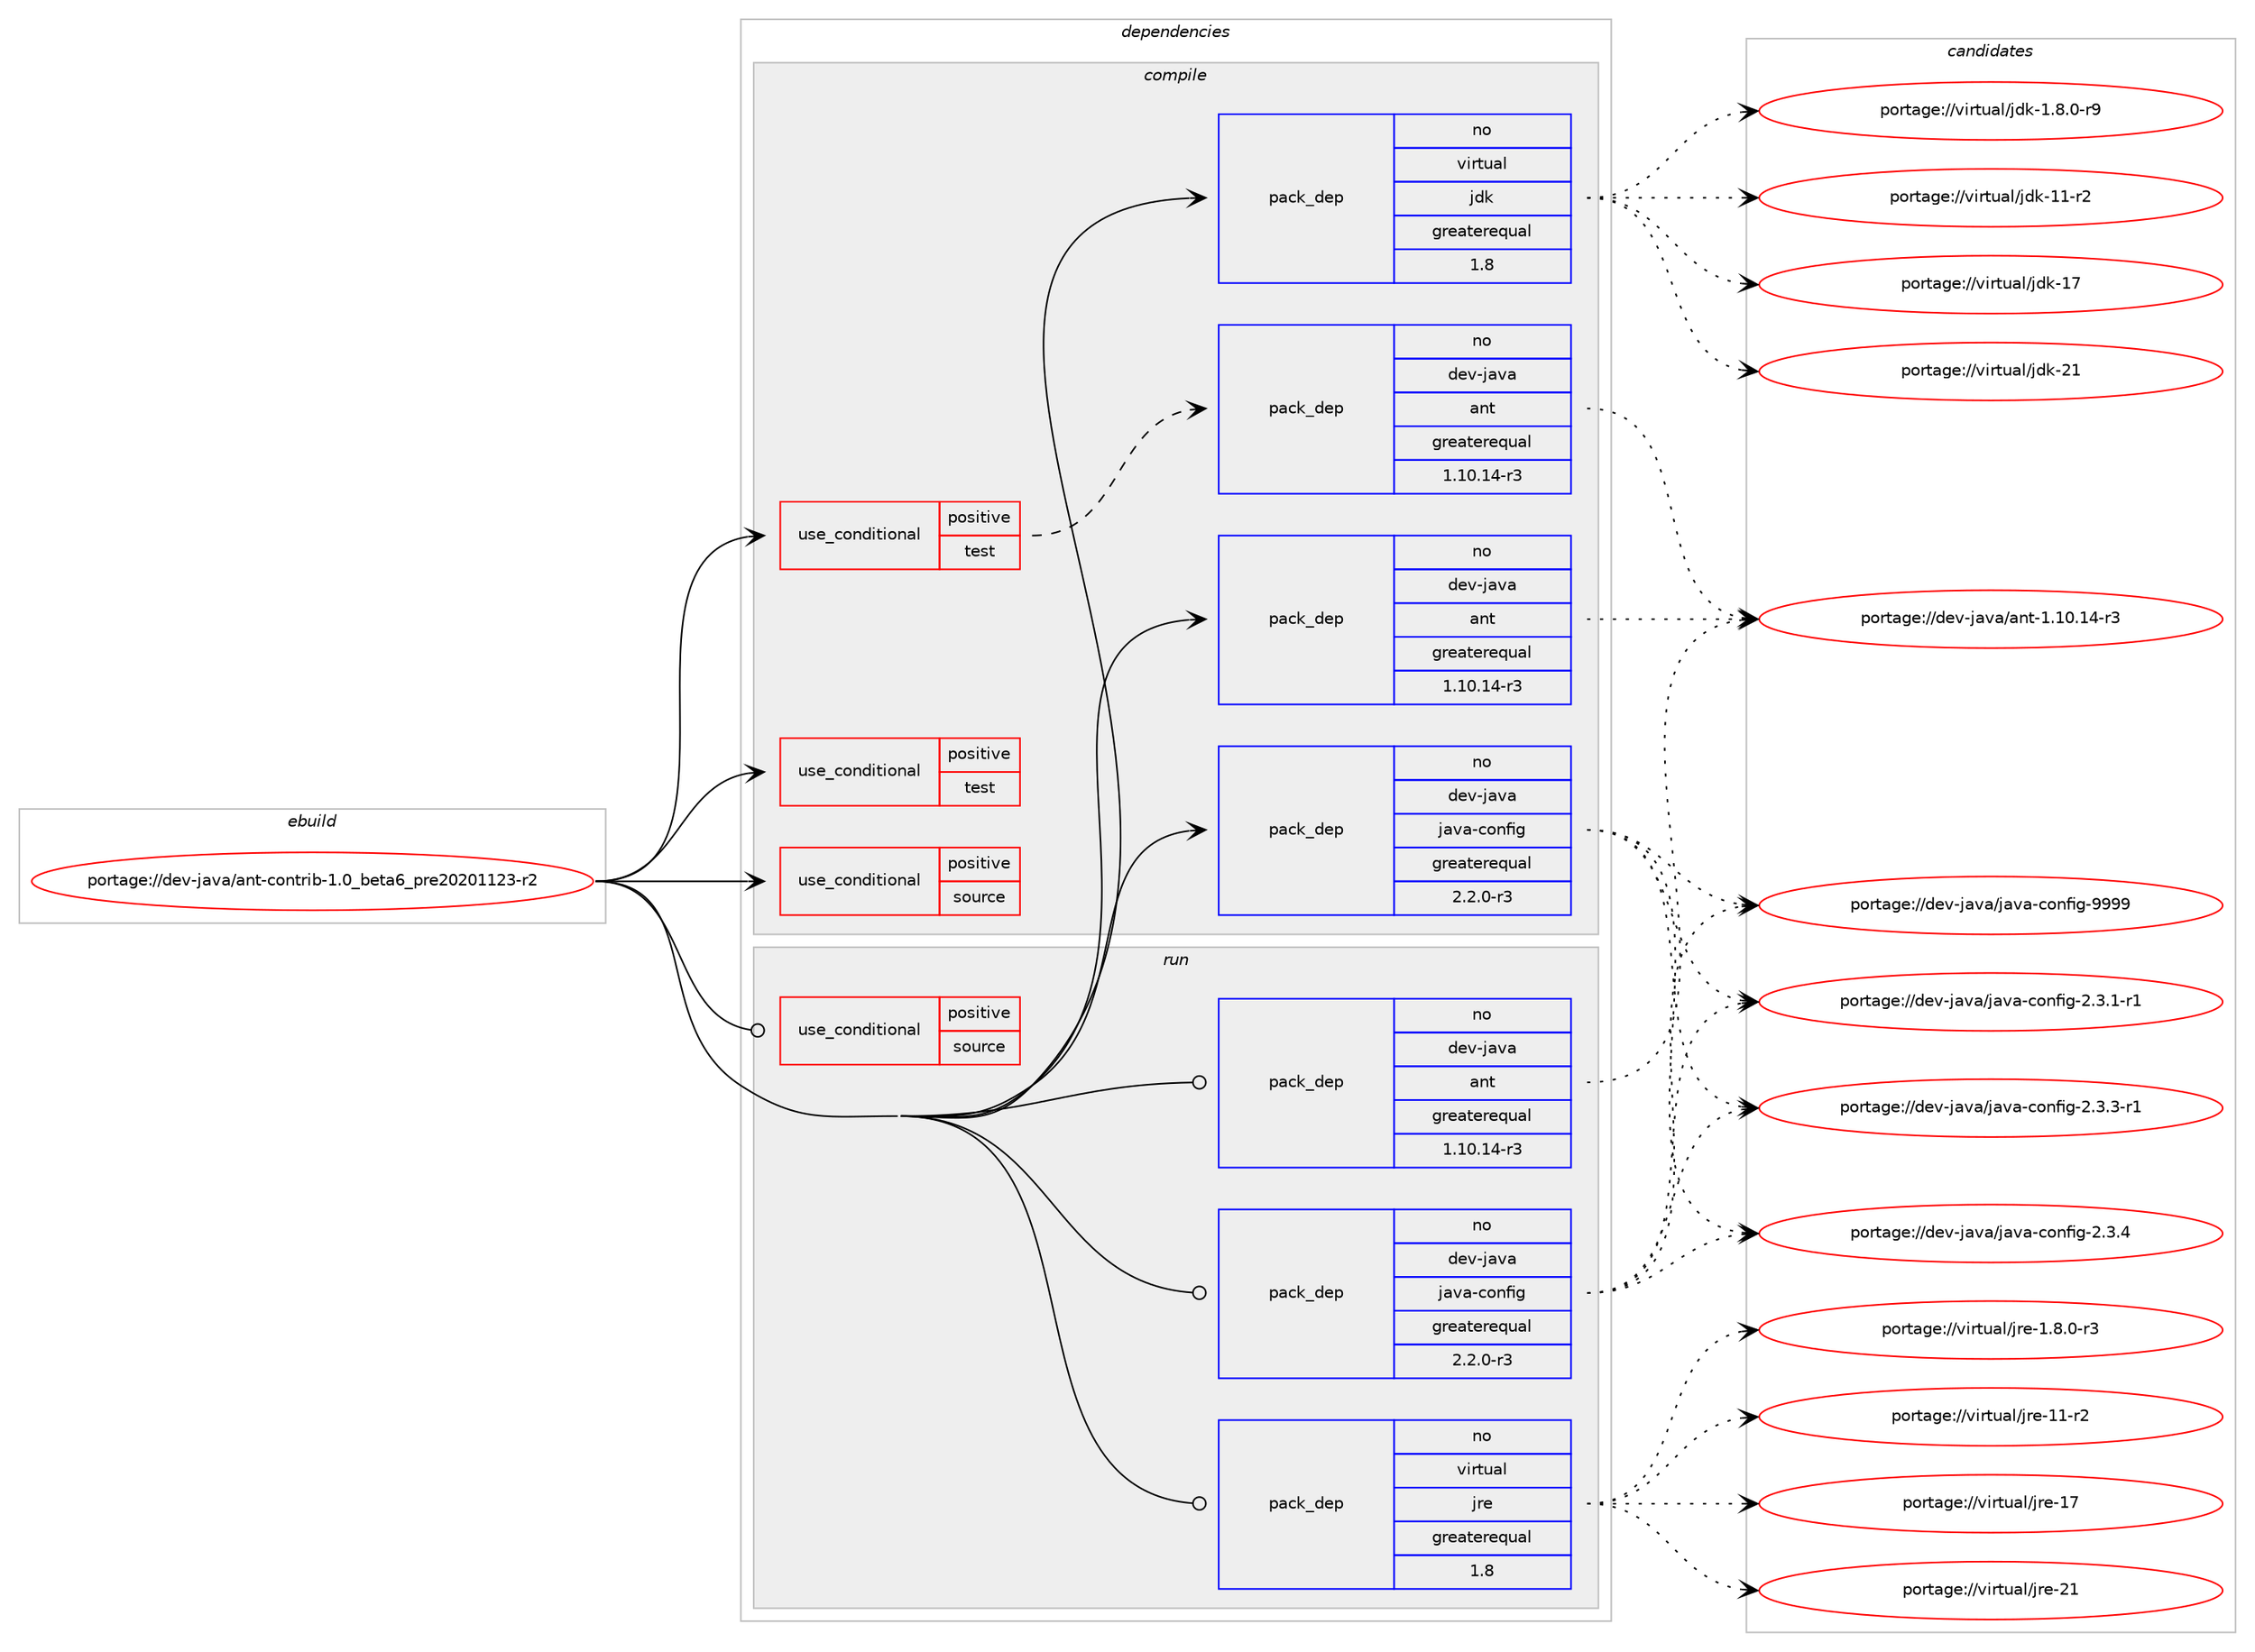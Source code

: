 digraph prolog {

# *************
# Graph options
# *************

newrank=true;
concentrate=true;
compound=true;
graph [rankdir=LR,fontname=Helvetica,fontsize=10,ranksep=1.5];#, ranksep=2.5, nodesep=0.2];
edge  [arrowhead=vee];
node  [fontname=Helvetica,fontsize=10];

# **********
# The ebuild
# **********

subgraph cluster_leftcol {
color=gray;
rank=same;
label=<<i>ebuild</i>>;
id [label="portage://dev-java/ant-contrib-1.0_beta6_pre20201123-r2", color=red, width=4, href="../dev-java/ant-contrib-1.0_beta6_pre20201123-r2.svg"];
}

# ****************
# The dependencies
# ****************

subgraph cluster_midcol {
color=gray;
label=<<i>dependencies</i>>;
subgraph cluster_compile {
fillcolor="#eeeeee";
style=filled;
label=<<i>compile</i>>;
subgraph cond20823 {
dependency46762 [label=<<TABLE BORDER="0" CELLBORDER="1" CELLSPACING="0" CELLPADDING="4"><TR><TD ROWSPAN="3" CELLPADDING="10">use_conditional</TD></TR><TR><TD>positive</TD></TR><TR><TD>source</TD></TR></TABLE>>, shape=none, color=red];
# *** BEGIN UNKNOWN DEPENDENCY TYPE (TODO) ***
# dependency46762 -> package_dependency(portage://dev-java/ant-contrib-1.0_beta6_pre20201123-r2,install,no,app-arch,zip,none,[,,],[],[])
# *** END UNKNOWN DEPENDENCY TYPE (TODO) ***

}
id:e -> dependency46762:w [weight=20,style="solid",arrowhead="vee"];
subgraph cond20824 {
dependency46763 [label=<<TABLE BORDER="0" CELLBORDER="1" CELLSPACING="0" CELLPADDING="4"><TR><TD ROWSPAN="3" CELLPADDING="10">use_conditional</TD></TR><TR><TD>positive</TD></TR><TR><TD>test</TD></TR></TABLE>>, shape=none, color=red];
subgraph pack24915 {
dependency46764 [label=<<TABLE BORDER="0" CELLBORDER="1" CELLSPACING="0" CELLPADDING="4" WIDTH="220"><TR><TD ROWSPAN="6" CELLPADDING="30">pack_dep</TD></TR><TR><TD WIDTH="110">no</TD></TR><TR><TD>dev-java</TD></TR><TR><TD>ant</TD></TR><TR><TD>greaterequal</TD></TR><TR><TD>1.10.14-r3</TD></TR></TABLE>>, shape=none, color=blue];
}
dependency46763:e -> dependency46764:w [weight=20,style="dashed",arrowhead="vee"];
}
id:e -> dependency46763:w [weight=20,style="solid",arrowhead="vee"];
subgraph cond20825 {
dependency46765 [label=<<TABLE BORDER="0" CELLBORDER="1" CELLSPACING="0" CELLPADDING="4"><TR><TD ROWSPAN="3" CELLPADDING="10">use_conditional</TD></TR><TR><TD>positive</TD></TR><TR><TD>test</TD></TR></TABLE>>, shape=none, color=red];
# *** BEGIN UNKNOWN DEPENDENCY TYPE (TODO) ***
# dependency46765 -> package_dependency(portage://dev-java/ant-contrib-1.0_beta6_pre20201123-r2,install,no,dev-java,junit,none,[,,],[slot(4)],[])
# *** END UNKNOWN DEPENDENCY TYPE (TODO) ***

}
id:e -> dependency46765:w [weight=20,style="solid",arrowhead="vee"];
subgraph pack24916 {
dependency46766 [label=<<TABLE BORDER="0" CELLBORDER="1" CELLSPACING="0" CELLPADDING="4" WIDTH="220"><TR><TD ROWSPAN="6" CELLPADDING="30">pack_dep</TD></TR><TR><TD WIDTH="110">no</TD></TR><TR><TD>dev-java</TD></TR><TR><TD>ant</TD></TR><TR><TD>greaterequal</TD></TR><TR><TD>1.10.14-r3</TD></TR></TABLE>>, shape=none, color=blue];
}
id:e -> dependency46766:w [weight=20,style="solid",arrowhead="vee"];
# *** BEGIN UNKNOWN DEPENDENCY TYPE (TODO) ***
# id -> package_dependency(portage://dev-java/ant-contrib-1.0_beta6_pre20201123-r2,install,no,dev-java,ant-ivy,none,[,,],[slot(2)],[])
# *** END UNKNOWN DEPENDENCY TYPE (TODO) ***

# *** BEGIN UNKNOWN DEPENDENCY TYPE (TODO) ***
# id -> package_dependency(portage://dev-java/ant-contrib-1.0_beta6_pre20201123-r2,install,no,dev-java,bcel,none,[,,],[slot(0)],[])
# *** END UNKNOWN DEPENDENCY TYPE (TODO) ***

# *** BEGIN UNKNOWN DEPENDENCY TYPE (TODO) ***
# id -> package_dependency(portage://dev-java/ant-contrib-1.0_beta6_pre20201123-r2,install,no,dev-java,commons-httpclient,none,[,,],[slot(3)],[])
# *** END UNKNOWN DEPENDENCY TYPE (TODO) ***

subgraph pack24917 {
dependency46767 [label=<<TABLE BORDER="0" CELLBORDER="1" CELLSPACING="0" CELLPADDING="4" WIDTH="220"><TR><TD ROWSPAN="6" CELLPADDING="30">pack_dep</TD></TR><TR><TD WIDTH="110">no</TD></TR><TR><TD>dev-java</TD></TR><TR><TD>java-config</TD></TR><TR><TD>greaterequal</TD></TR><TR><TD>2.2.0-r3</TD></TR></TABLE>>, shape=none, color=blue];
}
id:e -> dependency46767:w [weight=20,style="solid",arrowhead="vee"];
# *** BEGIN UNKNOWN DEPENDENCY TYPE (TODO) ***
# id -> package_dependency(portage://dev-java/ant-contrib-1.0_beta6_pre20201123-r2,install,no,dev-java,xerces,none,[,,],[slot(2)],[])
# *** END UNKNOWN DEPENDENCY TYPE (TODO) ***

subgraph pack24918 {
dependency46768 [label=<<TABLE BORDER="0" CELLBORDER="1" CELLSPACING="0" CELLPADDING="4" WIDTH="220"><TR><TD ROWSPAN="6" CELLPADDING="30">pack_dep</TD></TR><TR><TD WIDTH="110">no</TD></TR><TR><TD>virtual</TD></TR><TR><TD>jdk</TD></TR><TR><TD>greaterequal</TD></TR><TR><TD>1.8</TD></TR></TABLE>>, shape=none, color=blue];
}
id:e -> dependency46768:w [weight=20,style="solid",arrowhead="vee"];
}
subgraph cluster_compileandrun {
fillcolor="#eeeeee";
style=filled;
label=<<i>compile and run</i>>;
}
subgraph cluster_run {
fillcolor="#eeeeee";
style=filled;
label=<<i>run</i>>;
subgraph cond20826 {
dependency46769 [label=<<TABLE BORDER="0" CELLBORDER="1" CELLSPACING="0" CELLPADDING="4"><TR><TD ROWSPAN="3" CELLPADDING="10">use_conditional</TD></TR><TR><TD>positive</TD></TR><TR><TD>source</TD></TR></TABLE>>, shape=none, color=red];
# *** BEGIN UNKNOWN DEPENDENCY TYPE (TODO) ***
# dependency46769 -> package_dependency(portage://dev-java/ant-contrib-1.0_beta6_pre20201123-r2,run,no,app-arch,zip,none,[,,],[],[])
# *** END UNKNOWN DEPENDENCY TYPE (TODO) ***

}
id:e -> dependency46769:w [weight=20,style="solid",arrowhead="odot"];
subgraph pack24919 {
dependency46770 [label=<<TABLE BORDER="0" CELLBORDER="1" CELLSPACING="0" CELLPADDING="4" WIDTH="220"><TR><TD ROWSPAN="6" CELLPADDING="30">pack_dep</TD></TR><TR><TD WIDTH="110">no</TD></TR><TR><TD>dev-java</TD></TR><TR><TD>ant</TD></TR><TR><TD>greaterequal</TD></TR><TR><TD>1.10.14-r3</TD></TR></TABLE>>, shape=none, color=blue];
}
id:e -> dependency46770:w [weight=20,style="solid",arrowhead="odot"];
# *** BEGIN UNKNOWN DEPENDENCY TYPE (TODO) ***
# id -> package_dependency(portage://dev-java/ant-contrib-1.0_beta6_pre20201123-r2,run,no,dev-java,ant-ivy,none,[,,],[slot(2)],[])
# *** END UNKNOWN DEPENDENCY TYPE (TODO) ***

# *** BEGIN UNKNOWN DEPENDENCY TYPE (TODO) ***
# id -> package_dependency(portage://dev-java/ant-contrib-1.0_beta6_pre20201123-r2,run,no,dev-java,bcel,none,[,,],[slot(0)],[])
# *** END UNKNOWN DEPENDENCY TYPE (TODO) ***

# *** BEGIN UNKNOWN DEPENDENCY TYPE (TODO) ***
# id -> package_dependency(portage://dev-java/ant-contrib-1.0_beta6_pre20201123-r2,run,no,dev-java,commons-httpclient,none,[,,],[slot(3)],[])
# *** END UNKNOWN DEPENDENCY TYPE (TODO) ***

subgraph pack24920 {
dependency46771 [label=<<TABLE BORDER="0" CELLBORDER="1" CELLSPACING="0" CELLPADDING="4" WIDTH="220"><TR><TD ROWSPAN="6" CELLPADDING="30">pack_dep</TD></TR><TR><TD WIDTH="110">no</TD></TR><TR><TD>dev-java</TD></TR><TR><TD>java-config</TD></TR><TR><TD>greaterequal</TD></TR><TR><TD>2.2.0-r3</TD></TR></TABLE>>, shape=none, color=blue];
}
id:e -> dependency46771:w [weight=20,style="solid",arrowhead="odot"];
# *** BEGIN UNKNOWN DEPENDENCY TYPE (TODO) ***
# id -> package_dependency(portage://dev-java/ant-contrib-1.0_beta6_pre20201123-r2,run,no,dev-java,xerces,none,[,,],[slot(2)],[])
# *** END UNKNOWN DEPENDENCY TYPE (TODO) ***

subgraph pack24921 {
dependency46772 [label=<<TABLE BORDER="0" CELLBORDER="1" CELLSPACING="0" CELLPADDING="4" WIDTH="220"><TR><TD ROWSPAN="6" CELLPADDING="30">pack_dep</TD></TR><TR><TD WIDTH="110">no</TD></TR><TR><TD>virtual</TD></TR><TR><TD>jre</TD></TR><TR><TD>greaterequal</TD></TR><TR><TD>1.8</TD></TR></TABLE>>, shape=none, color=blue];
}
id:e -> dependency46772:w [weight=20,style="solid",arrowhead="odot"];
}
}

# **************
# The candidates
# **************

subgraph cluster_choices {
rank=same;
color=gray;
label=<<i>candidates</i>>;

subgraph choice24915 {
color=black;
nodesep=1;
choice100101118451069711897479711011645494649484649524511451 [label="portage://dev-java/ant-1.10.14-r3", color=red, width=4,href="../dev-java/ant-1.10.14-r3.svg"];
dependency46764:e -> choice100101118451069711897479711011645494649484649524511451:w [style=dotted,weight="100"];
}
subgraph choice24916 {
color=black;
nodesep=1;
choice100101118451069711897479711011645494649484649524511451 [label="portage://dev-java/ant-1.10.14-r3", color=red, width=4,href="../dev-java/ant-1.10.14-r3.svg"];
dependency46766:e -> choice100101118451069711897479711011645494649484649524511451:w [style=dotted,weight="100"];
}
subgraph choice24917 {
color=black;
nodesep=1;
choice10010111845106971189747106971189745991111101021051034550465146494511449 [label="portage://dev-java/java-config-2.3.1-r1", color=red, width=4,href="../dev-java/java-config-2.3.1-r1.svg"];
choice10010111845106971189747106971189745991111101021051034550465146514511449 [label="portage://dev-java/java-config-2.3.3-r1", color=red, width=4,href="../dev-java/java-config-2.3.3-r1.svg"];
choice1001011184510697118974710697118974599111110102105103455046514652 [label="portage://dev-java/java-config-2.3.4", color=red, width=4,href="../dev-java/java-config-2.3.4.svg"];
choice10010111845106971189747106971189745991111101021051034557575757 [label="portage://dev-java/java-config-9999", color=red, width=4,href="../dev-java/java-config-9999.svg"];
dependency46767:e -> choice10010111845106971189747106971189745991111101021051034550465146494511449:w [style=dotted,weight="100"];
dependency46767:e -> choice10010111845106971189747106971189745991111101021051034550465146514511449:w [style=dotted,weight="100"];
dependency46767:e -> choice1001011184510697118974710697118974599111110102105103455046514652:w [style=dotted,weight="100"];
dependency46767:e -> choice10010111845106971189747106971189745991111101021051034557575757:w [style=dotted,weight="100"];
}
subgraph choice24918 {
color=black;
nodesep=1;
choice11810511411611797108471061001074549465646484511457 [label="portage://virtual/jdk-1.8.0-r9", color=red, width=4,href="../virtual/jdk-1.8.0-r9.svg"];
choice11810511411611797108471061001074549494511450 [label="portage://virtual/jdk-11-r2", color=red, width=4,href="../virtual/jdk-11-r2.svg"];
choice1181051141161179710847106100107454955 [label="portage://virtual/jdk-17", color=red, width=4,href="../virtual/jdk-17.svg"];
choice1181051141161179710847106100107455049 [label="portage://virtual/jdk-21", color=red, width=4,href="../virtual/jdk-21.svg"];
dependency46768:e -> choice11810511411611797108471061001074549465646484511457:w [style=dotted,weight="100"];
dependency46768:e -> choice11810511411611797108471061001074549494511450:w [style=dotted,weight="100"];
dependency46768:e -> choice1181051141161179710847106100107454955:w [style=dotted,weight="100"];
dependency46768:e -> choice1181051141161179710847106100107455049:w [style=dotted,weight="100"];
}
subgraph choice24919 {
color=black;
nodesep=1;
choice100101118451069711897479711011645494649484649524511451 [label="portage://dev-java/ant-1.10.14-r3", color=red, width=4,href="../dev-java/ant-1.10.14-r3.svg"];
dependency46770:e -> choice100101118451069711897479711011645494649484649524511451:w [style=dotted,weight="100"];
}
subgraph choice24920 {
color=black;
nodesep=1;
choice10010111845106971189747106971189745991111101021051034550465146494511449 [label="portage://dev-java/java-config-2.3.1-r1", color=red, width=4,href="../dev-java/java-config-2.3.1-r1.svg"];
choice10010111845106971189747106971189745991111101021051034550465146514511449 [label="portage://dev-java/java-config-2.3.3-r1", color=red, width=4,href="../dev-java/java-config-2.3.3-r1.svg"];
choice1001011184510697118974710697118974599111110102105103455046514652 [label="portage://dev-java/java-config-2.3.4", color=red, width=4,href="../dev-java/java-config-2.3.4.svg"];
choice10010111845106971189747106971189745991111101021051034557575757 [label="portage://dev-java/java-config-9999", color=red, width=4,href="../dev-java/java-config-9999.svg"];
dependency46771:e -> choice10010111845106971189747106971189745991111101021051034550465146494511449:w [style=dotted,weight="100"];
dependency46771:e -> choice10010111845106971189747106971189745991111101021051034550465146514511449:w [style=dotted,weight="100"];
dependency46771:e -> choice1001011184510697118974710697118974599111110102105103455046514652:w [style=dotted,weight="100"];
dependency46771:e -> choice10010111845106971189747106971189745991111101021051034557575757:w [style=dotted,weight="100"];
}
subgraph choice24921 {
color=black;
nodesep=1;
choice11810511411611797108471061141014549465646484511451 [label="portage://virtual/jre-1.8.0-r3", color=red, width=4,href="../virtual/jre-1.8.0-r3.svg"];
choice11810511411611797108471061141014549494511450 [label="portage://virtual/jre-11-r2", color=red, width=4,href="../virtual/jre-11-r2.svg"];
choice1181051141161179710847106114101454955 [label="portage://virtual/jre-17", color=red, width=4,href="../virtual/jre-17.svg"];
choice1181051141161179710847106114101455049 [label="portage://virtual/jre-21", color=red, width=4,href="../virtual/jre-21.svg"];
dependency46772:e -> choice11810511411611797108471061141014549465646484511451:w [style=dotted,weight="100"];
dependency46772:e -> choice11810511411611797108471061141014549494511450:w [style=dotted,weight="100"];
dependency46772:e -> choice1181051141161179710847106114101454955:w [style=dotted,weight="100"];
dependency46772:e -> choice1181051141161179710847106114101455049:w [style=dotted,weight="100"];
}
}

}

